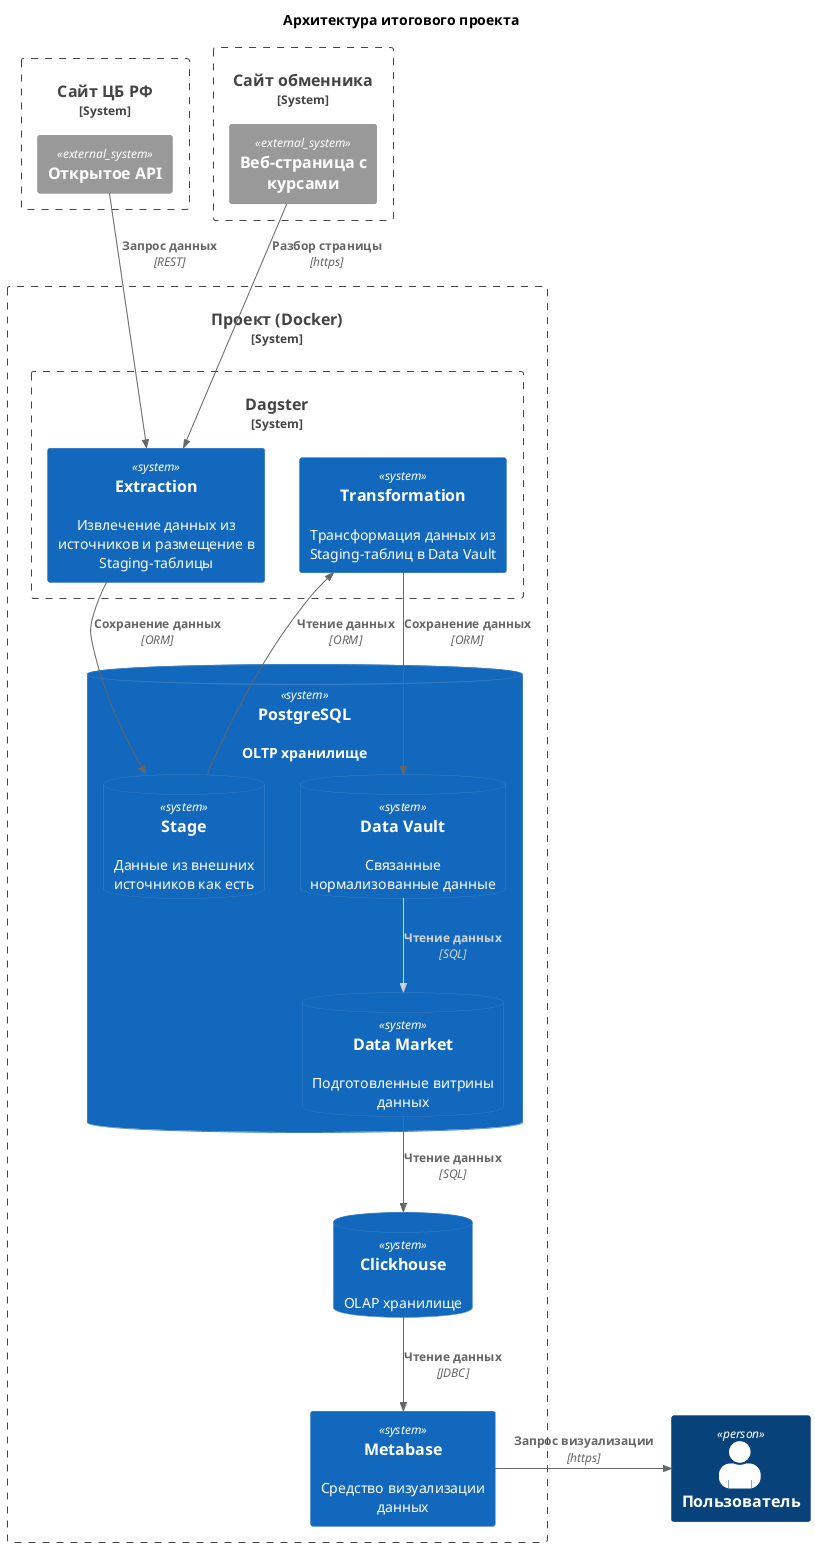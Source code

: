 @startuml project_architecture.puml
!include <C4/C4_Container>

title
  <b>Архитектура итогового проекта</b>
end title

AddRelTag("direct", $textColor="LightGray", $lineColor="LightGray")

System_Boundary(cbr, "Сайт ЦБ РФ") {
    System_Ext(cbr_api, "Открытое API")
}

System_Boundary(exch, "Сайт обменника") {
    System_Ext(exch_page, "Веб-страница с курсами")
}

System_Boundary(prj, "Проект (Docker)") {
    System_Boundary(orch, "Dagster") {
        System(asset_e, "Extraction", "Извлечение данных из источников и размещение в Staging-таблицы")
        System(asset_t, "Transformation", "Трансформация данных из Staging-таблиц в Data Vault")
    }
    SystemDb(postgres, "PostgreSQL", "OLTP хранилище"){
        SystemDb(stage, "Stage", "Данные из внешних источников как есть")
        SystemDb(dv, "Data Vault", "Связанные нормализованные данные")
        SystemDb(dm, "Data Market", "Подготовленные витрины данных")
    }
    SystemDb(clickhouse, "Clickhouse", "OLAP хранилище")
    System(metabase, "Metabase", "Средство визуализации данных")
}

Person(user, "Пользователь", $sprite = person2)

Rel(cbr_api, asset_e, "Запрос данных", "REST")
Rel(exch_page, asset_e, "Разбор страницы", "https")
Rel(asset_e, stage, "Сохранение данных", "ORM")

Rel(stage, asset_t, "Чтение данных", "ORM")
Rel(asset_t, dv, "Сохранение данных", "ORM")

Rel(dv, dm, "Чтение данных", "SQL", $tags="direct")
Rel_D(dm, clickhouse, "Чтение данных", "SQL")

Rel_D(clickhouse, metabase, "Чтение данных", "JDBC")
Rel_R(metabase, user, "Запрос визуализации", "https")

@enduml